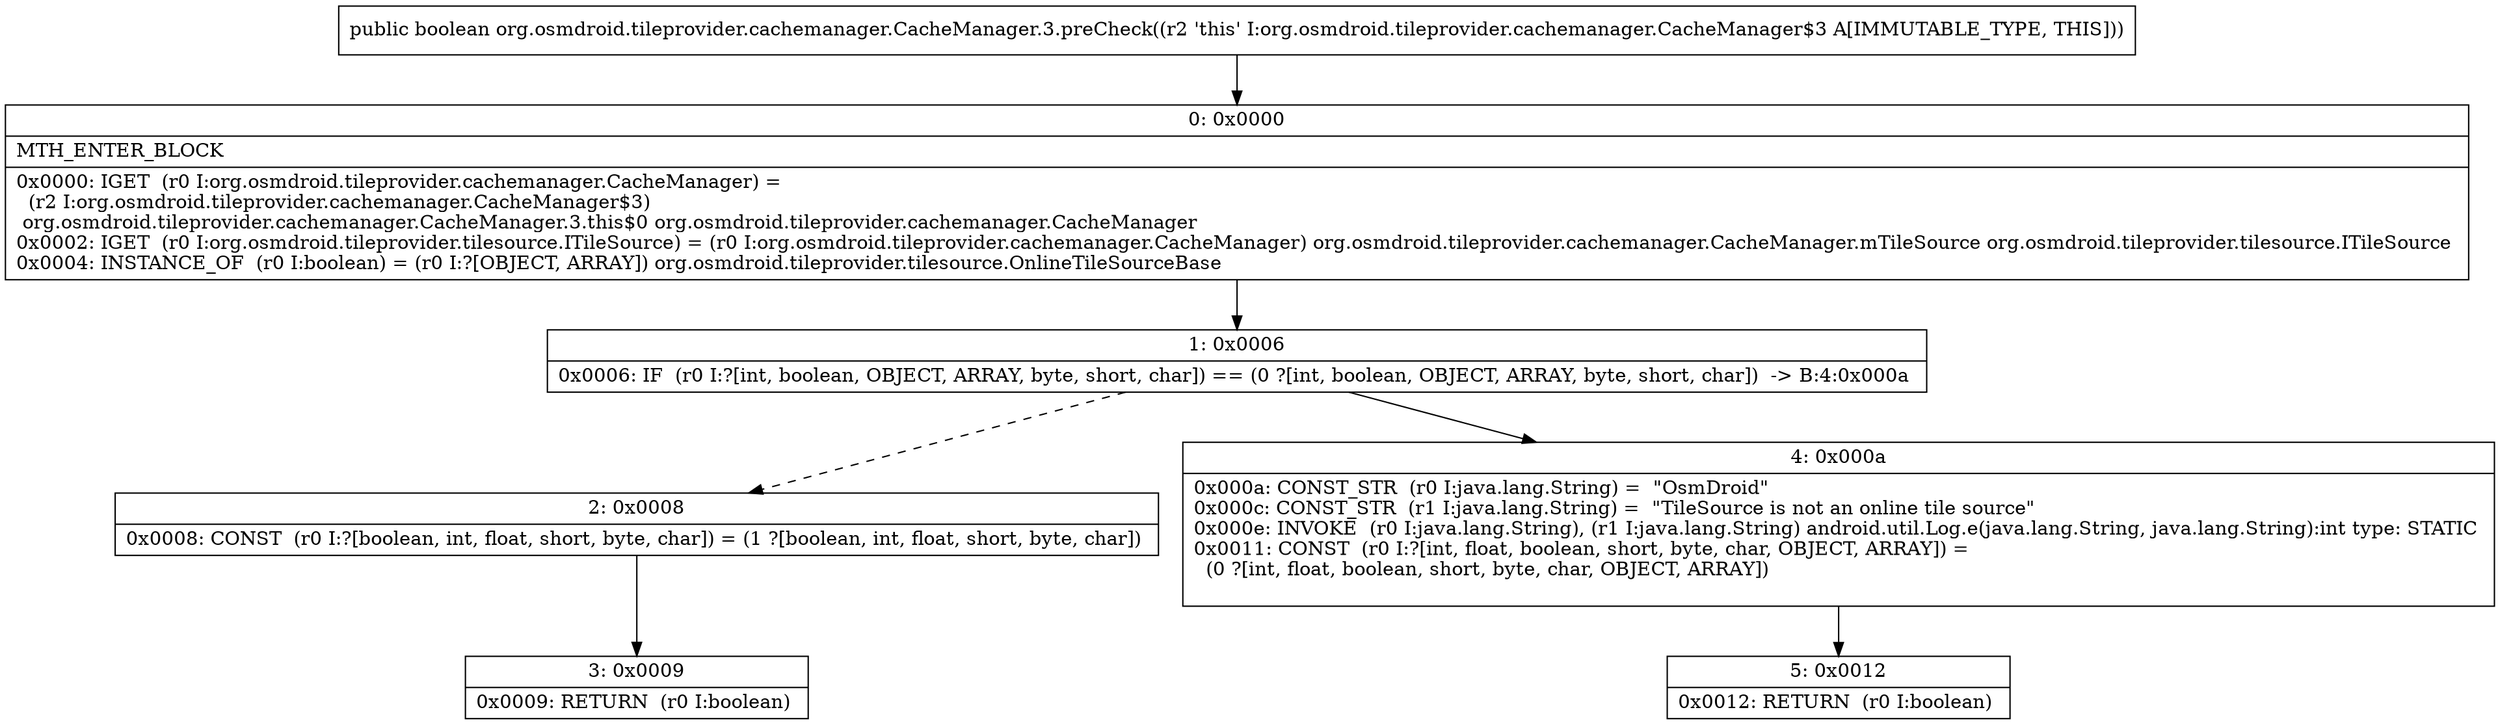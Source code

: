 digraph "CFG fororg.osmdroid.tileprovider.cachemanager.CacheManager.3.preCheck()Z" {
Node_0 [shape=record,label="{0\:\ 0x0000|MTH_ENTER_BLOCK\l|0x0000: IGET  (r0 I:org.osmdroid.tileprovider.cachemanager.CacheManager) = \l  (r2 I:org.osmdroid.tileprovider.cachemanager.CacheManager$3)\l org.osmdroid.tileprovider.cachemanager.CacheManager.3.this$0 org.osmdroid.tileprovider.cachemanager.CacheManager \l0x0002: IGET  (r0 I:org.osmdroid.tileprovider.tilesource.ITileSource) = (r0 I:org.osmdroid.tileprovider.cachemanager.CacheManager) org.osmdroid.tileprovider.cachemanager.CacheManager.mTileSource org.osmdroid.tileprovider.tilesource.ITileSource \l0x0004: INSTANCE_OF  (r0 I:boolean) = (r0 I:?[OBJECT, ARRAY]) org.osmdroid.tileprovider.tilesource.OnlineTileSourceBase \l}"];
Node_1 [shape=record,label="{1\:\ 0x0006|0x0006: IF  (r0 I:?[int, boolean, OBJECT, ARRAY, byte, short, char]) == (0 ?[int, boolean, OBJECT, ARRAY, byte, short, char])  \-\> B:4:0x000a \l}"];
Node_2 [shape=record,label="{2\:\ 0x0008|0x0008: CONST  (r0 I:?[boolean, int, float, short, byte, char]) = (1 ?[boolean, int, float, short, byte, char]) \l}"];
Node_3 [shape=record,label="{3\:\ 0x0009|0x0009: RETURN  (r0 I:boolean) \l}"];
Node_4 [shape=record,label="{4\:\ 0x000a|0x000a: CONST_STR  (r0 I:java.lang.String) =  \"OsmDroid\" \l0x000c: CONST_STR  (r1 I:java.lang.String) =  \"TileSource is not an online tile source\" \l0x000e: INVOKE  (r0 I:java.lang.String), (r1 I:java.lang.String) android.util.Log.e(java.lang.String, java.lang.String):int type: STATIC \l0x0011: CONST  (r0 I:?[int, float, boolean, short, byte, char, OBJECT, ARRAY]) = \l  (0 ?[int, float, boolean, short, byte, char, OBJECT, ARRAY])\l \l}"];
Node_5 [shape=record,label="{5\:\ 0x0012|0x0012: RETURN  (r0 I:boolean) \l}"];
MethodNode[shape=record,label="{public boolean org.osmdroid.tileprovider.cachemanager.CacheManager.3.preCheck((r2 'this' I:org.osmdroid.tileprovider.cachemanager.CacheManager$3 A[IMMUTABLE_TYPE, THIS])) }"];
MethodNode -> Node_0;
Node_0 -> Node_1;
Node_1 -> Node_2[style=dashed];
Node_1 -> Node_4;
Node_2 -> Node_3;
Node_4 -> Node_5;
}

